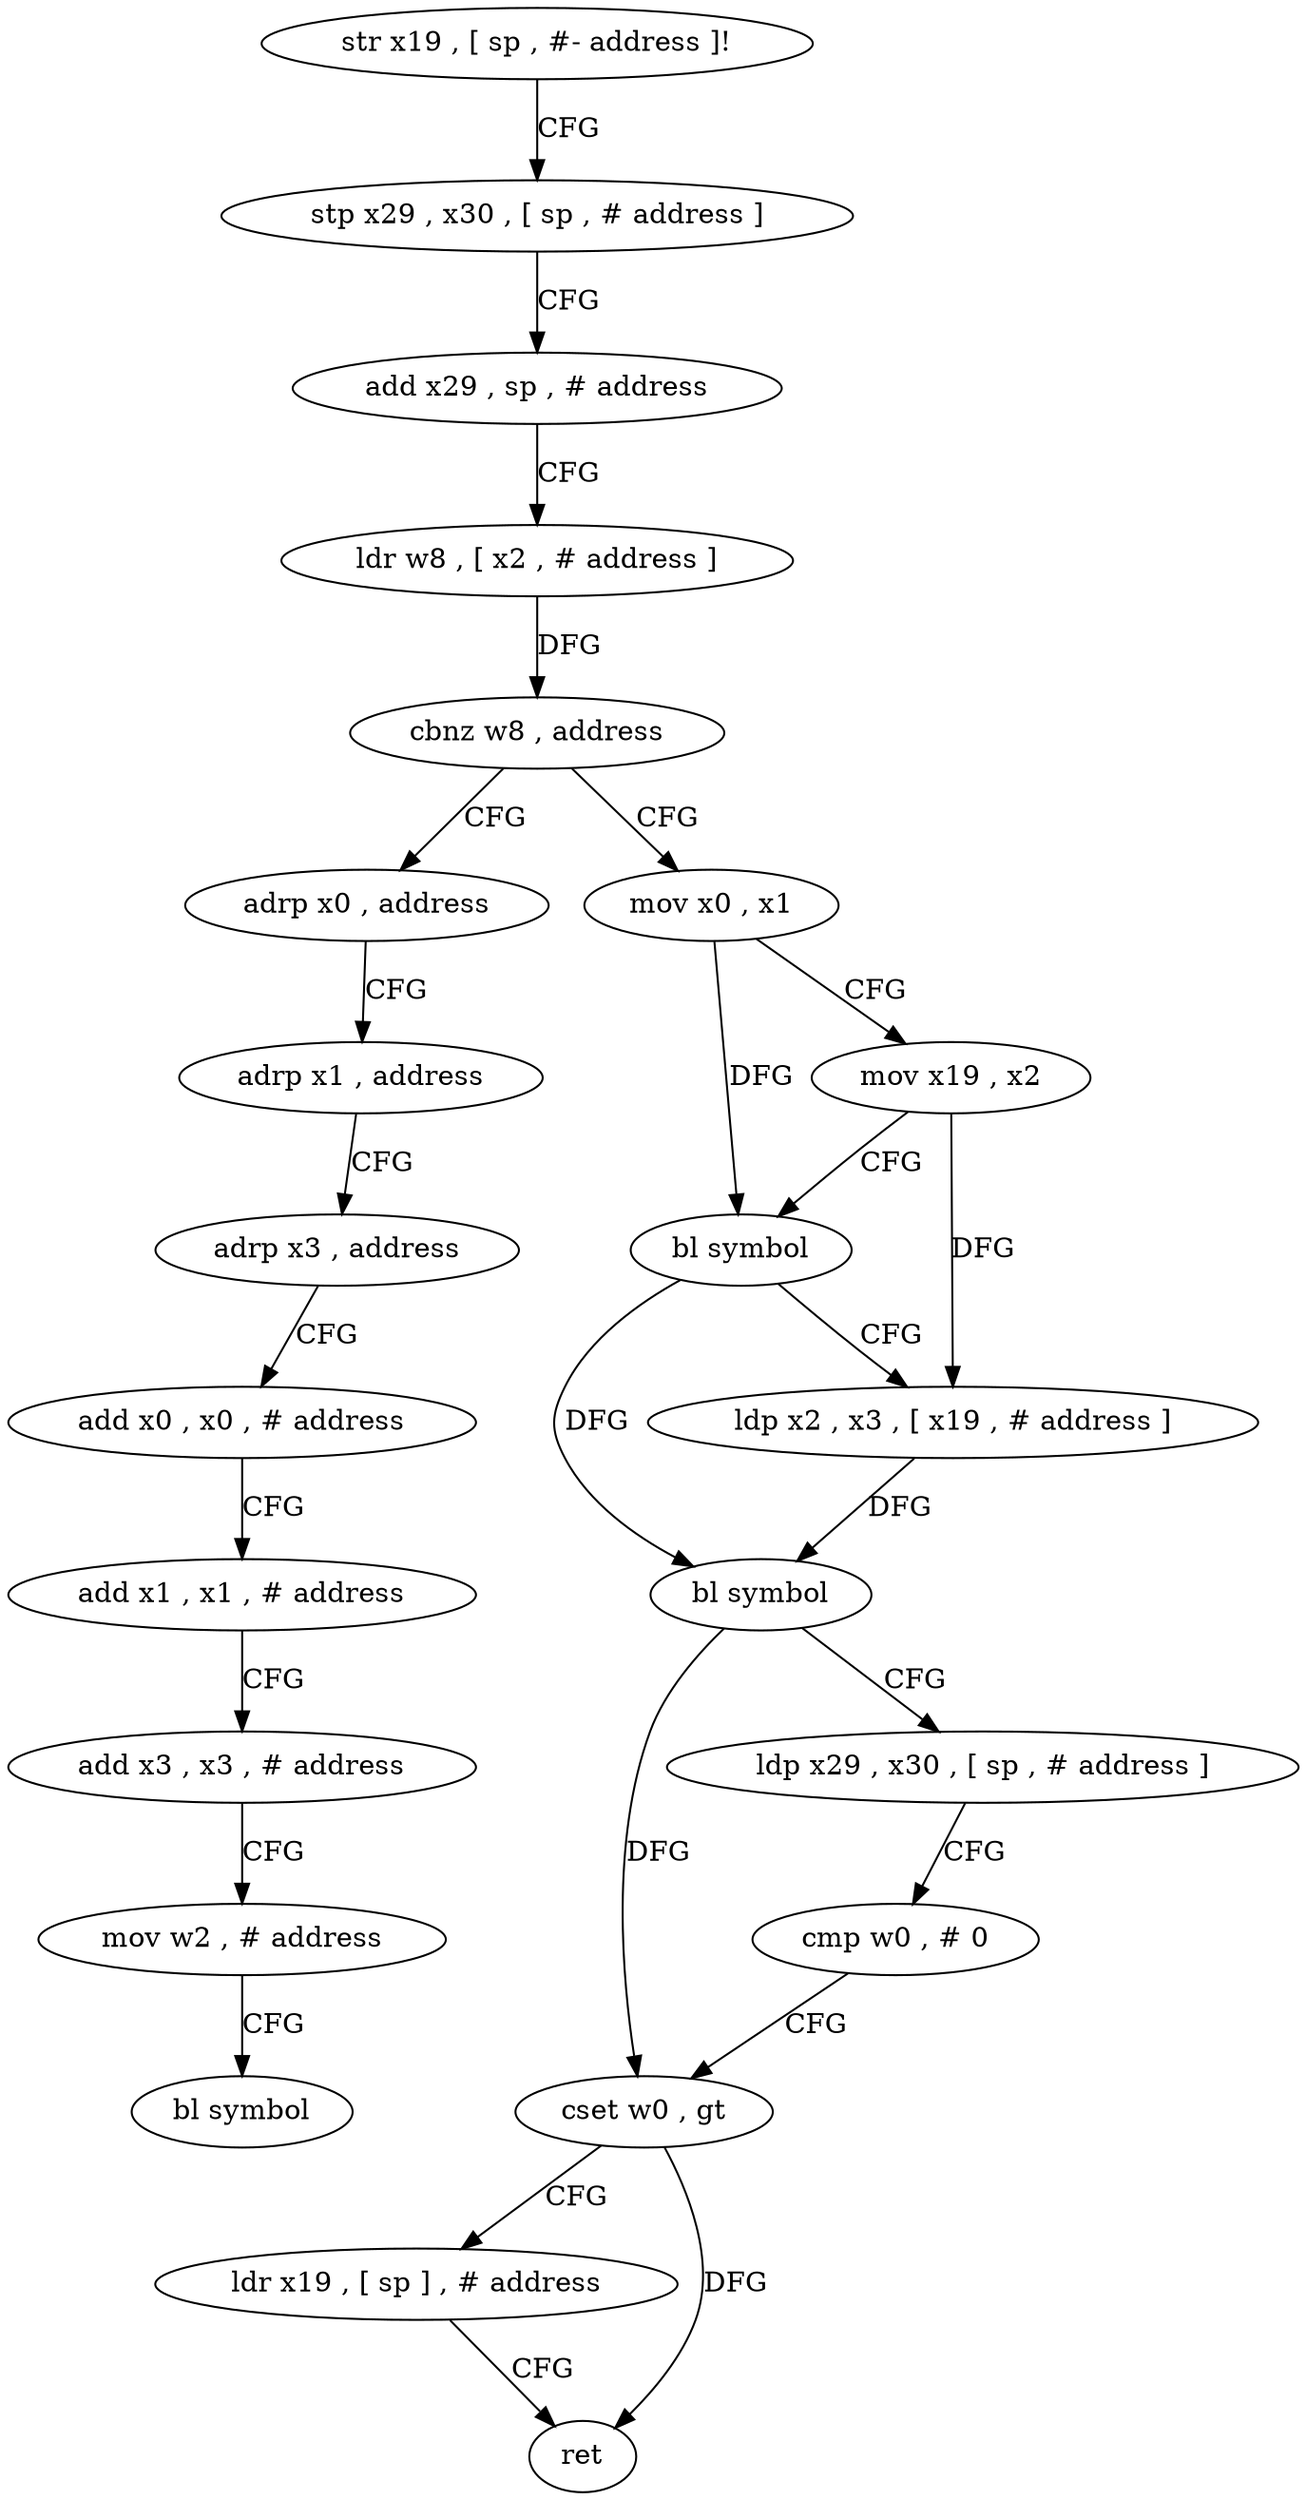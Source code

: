 digraph "func" {
"4212328" [label = "str x19 , [ sp , #- address ]!" ]
"4212332" [label = "stp x29 , x30 , [ sp , # address ]" ]
"4212336" [label = "add x29 , sp , # address" ]
"4212340" [label = "ldr w8 , [ x2 , # address ]" ]
"4212344" [label = "cbnz w8 , address" ]
"4212388" [label = "adrp x0 , address" ]
"4212348" [label = "mov x0 , x1" ]
"4212392" [label = "adrp x1 , address" ]
"4212396" [label = "adrp x3 , address" ]
"4212400" [label = "add x0 , x0 , # address" ]
"4212404" [label = "add x1 , x1 , # address" ]
"4212408" [label = "add x3 , x3 , # address" ]
"4212412" [label = "mov w2 , # address" ]
"4212416" [label = "bl symbol" ]
"4212352" [label = "mov x19 , x2" ]
"4212356" [label = "bl symbol" ]
"4212360" [label = "ldp x2 , x3 , [ x19 , # address ]" ]
"4212364" [label = "bl symbol" ]
"4212368" [label = "ldp x29 , x30 , [ sp , # address ]" ]
"4212372" [label = "cmp w0 , # 0" ]
"4212376" [label = "cset w0 , gt" ]
"4212380" [label = "ldr x19 , [ sp ] , # address" ]
"4212384" [label = "ret" ]
"4212328" -> "4212332" [ label = "CFG" ]
"4212332" -> "4212336" [ label = "CFG" ]
"4212336" -> "4212340" [ label = "CFG" ]
"4212340" -> "4212344" [ label = "DFG" ]
"4212344" -> "4212388" [ label = "CFG" ]
"4212344" -> "4212348" [ label = "CFG" ]
"4212388" -> "4212392" [ label = "CFG" ]
"4212348" -> "4212352" [ label = "CFG" ]
"4212348" -> "4212356" [ label = "DFG" ]
"4212392" -> "4212396" [ label = "CFG" ]
"4212396" -> "4212400" [ label = "CFG" ]
"4212400" -> "4212404" [ label = "CFG" ]
"4212404" -> "4212408" [ label = "CFG" ]
"4212408" -> "4212412" [ label = "CFG" ]
"4212412" -> "4212416" [ label = "CFG" ]
"4212352" -> "4212356" [ label = "CFG" ]
"4212352" -> "4212360" [ label = "DFG" ]
"4212356" -> "4212360" [ label = "CFG" ]
"4212356" -> "4212364" [ label = "DFG" ]
"4212360" -> "4212364" [ label = "DFG" ]
"4212364" -> "4212368" [ label = "CFG" ]
"4212364" -> "4212376" [ label = "DFG" ]
"4212368" -> "4212372" [ label = "CFG" ]
"4212372" -> "4212376" [ label = "CFG" ]
"4212376" -> "4212380" [ label = "CFG" ]
"4212376" -> "4212384" [ label = "DFG" ]
"4212380" -> "4212384" [ label = "CFG" ]
}
